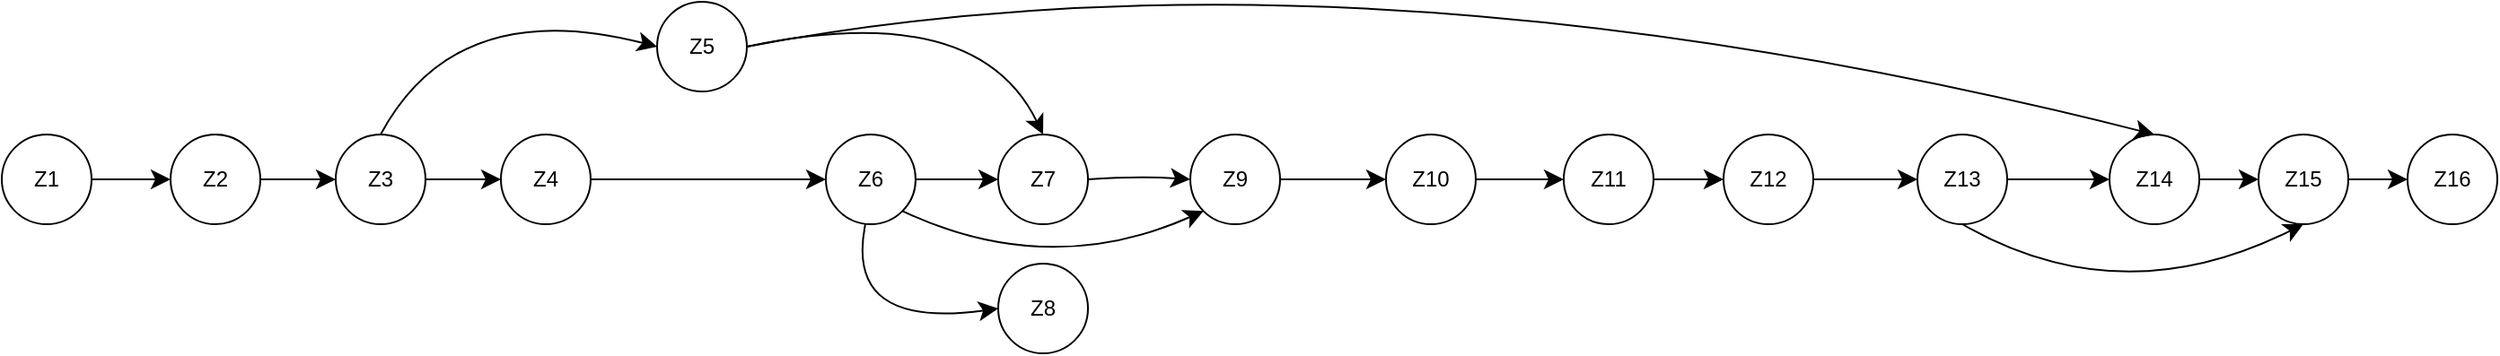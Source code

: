 <mxfile version="26.1.1">
  <diagram name="Страница — 1" id="STzQ8aewgTV2EY0n8kZg">
    <mxGraphModel dx="593" dy="1155" grid="0" gridSize="10" guides="1" tooltips="1" connect="1" arrows="1" fold="1" page="0" pageScale="1" pageWidth="827" pageHeight="1169" math="0" shadow="0">
      <root>
        <mxCell id="0" />
        <mxCell id="1" parent="0" />
        <mxCell id="CLzal9uq0jq4ATwJNPA3-1" value="Z1" style="ellipse;whiteSpace=wrap;html=1;aspect=fixed;" vertex="1" parent="1">
          <mxGeometry x="4" y="15" width="50" height="50" as="geometry" />
        </mxCell>
        <mxCell id="CLzal9uq0jq4ATwJNPA3-2" value="Z2" style="ellipse;whiteSpace=wrap;html=1;aspect=fixed;" vertex="1" parent="1">
          <mxGeometry x="98" y="15" width="50" height="50" as="geometry" />
        </mxCell>
        <mxCell id="CLzal9uq0jq4ATwJNPA3-3" value="Z3" style="ellipse;whiteSpace=wrap;html=1;aspect=fixed;" vertex="1" parent="1">
          <mxGeometry x="190" y="15" width="50" height="50" as="geometry" />
        </mxCell>
        <mxCell id="CLzal9uq0jq4ATwJNPA3-4" value="Z4" style="ellipse;whiteSpace=wrap;html=1;aspect=fixed;" vertex="1" parent="1">
          <mxGeometry x="282" y="15" width="50" height="50" as="geometry" />
        </mxCell>
        <mxCell id="CLzal9uq0jq4ATwJNPA3-5" value="Z5" style="ellipse;whiteSpace=wrap;html=1;aspect=fixed;" vertex="1" parent="1">
          <mxGeometry x="369" y="-59" width="50" height="50" as="geometry" />
        </mxCell>
        <mxCell id="CLzal9uq0jq4ATwJNPA3-6" value="Z6" style="ellipse;whiteSpace=wrap;html=1;aspect=fixed;" vertex="1" parent="1">
          <mxGeometry x="463" y="15" width="50" height="50" as="geometry" />
        </mxCell>
        <mxCell id="CLzal9uq0jq4ATwJNPA3-7" value="Z7" style="ellipse;whiteSpace=wrap;html=1;aspect=fixed;" vertex="1" parent="1">
          <mxGeometry x="559" y="15" width="50" height="50" as="geometry" />
        </mxCell>
        <mxCell id="CLzal9uq0jq4ATwJNPA3-8" value="Z8" style="ellipse;whiteSpace=wrap;html=1;aspect=fixed;" vertex="1" parent="1">
          <mxGeometry x="559" y="87" width="50" height="50" as="geometry" />
        </mxCell>
        <mxCell id="CLzal9uq0jq4ATwJNPA3-9" value="Z9&lt;span style=&quot;color: rgba(0, 0, 0, 0); font-family: monospace; font-size: 0px; text-align: start; text-wrap-mode: nowrap;&quot;&gt;%3CmxGraphModel%3E%3Croot%3E%3CmxCell%20id%3D%220%22%2F%3E%3CmxCell%20id%3D%221%22%20parent%3D%220%22%2F%3E%3CmxCell%20id%3D%222%22%20value%3D%22Z1%22%20style%3D%22ellipse%3BwhiteSpace%3Dwrap%3Bhtml%3D1%3Baspect%3Dfixed%3B%22%20vertex%3D%221%22%20parent%3D%221%22%3E%3CmxGeometry%20x%3D%224%22%20y%3D%2215%22%20width%3D%2250%22%20height%3D%2250%22%20as%3D%22geometry%22%2F%3E%3C%2FmxCell%3E%3C%2Froot%3E%3C%2FmxGraphModel%3E&lt;/span&gt;" style="ellipse;whiteSpace=wrap;html=1;aspect=fixed;" vertex="1" parent="1">
          <mxGeometry x="666" y="15" width="50" height="50" as="geometry" />
        </mxCell>
        <mxCell id="CLzal9uq0jq4ATwJNPA3-10" value="Z14" style="ellipse;whiteSpace=wrap;html=1;aspect=fixed;" vertex="1" parent="1">
          <mxGeometry x="1178" y="15" width="50" height="50" as="geometry" />
        </mxCell>
        <mxCell id="CLzal9uq0jq4ATwJNPA3-11" value="Z10" style="ellipse;whiteSpace=wrap;html=1;aspect=fixed;" vertex="1" parent="1">
          <mxGeometry x="775" y="15" width="50" height="50" as="geometry" />
        </mxCell>
        <mxCell id="CLzal9uq0jq4ATwJNPA3-13" value="Z11" style="ellipse;whiteSpace=wrap;html=1;aspect=fixed;" vertex="1" parent="1">
          <mxGeometry x="874" y="15" width="50" height="50" as="geometry" />
        </mxCell>
        <mxCell id="CLzal9uq0jq4ATwJNPA3-14" value="Z12" style="ellipse;whiteSpace=wrap;html=1;aspect=fixed;" vertex="1" parent="1">
          <mxGeometry x="963" y="15" width="50" height="50" as="geometry" />
        </mxCell>
        <mxCell id="CLzal9uq0jq4ATwJNPA3-15" value="Z13" style="ellipse;whiteSpace=wrap;html=1;aspect=fixed;" vertex="1" parent="1">
          <mxGeometry x="1071" y="15" width="50" height="50" as="geometry" />
        </mxCell>
        <mxCell id="CLzal9uq0jq4ATwJNPA3-16" value="" style="endArrow=classic;html=1;rounded=0;fontSize=12;startSize=8;endSize=8;curved=1;exitX=1;exitY=0.5;exitDx=0;exitDy=0;entryX=0;entryY=0.5;entryDx=0;entryDy=0;" edge="1" parent="1" source="CLzal9uq0jq4ATwJNPA3-1" target="CLzal9uq0jq4ATwJNPA3-2">
          <mxGeometry width="50" height="50" relative="1" as="geometry">
            <mxPoint x="169" y="72" as="sourcePoint" />
            <mxPoint x="219" y="22" as="targetPoint" />
          </mxGeometry>
        </mxCell>
        <mxCell id="CLzal9uq0jq4ATwJNPA3-18" value="" style="endArrow=classic;html=1;rounded=0;fontSize=12;startSize=8;endSize=8;curved=1;exitX=1;exitY=0.5;exitDx=0;exitDy=0;entryX=0;entryY=0.5;entryDx=0;entryDy=0;" edge="1" parent="1" source="CLzal9uq0jq4ATwJNPA3-2" target="CLzal9uq0jq4ATwJNPA3-3">
          <mxGeometry width="50" height="50" relative="1" as="geometry">
            <mxPoint x="64" y="50" as="sourcePoint" />
            <mxPoint x="108" y="50" as="targetPoint" />
          </mxGeometry>
        </mxCell>
        <mxCell id="CLzal9uq0jq4ATwJNPA3-22" value="" style="endArrow=classic;html=1;rounded=0;fontSize=12;startSize=8;endSize=8;curved=1;exitX=1;exitY=0.5;exitDx=0;exitDy=0;entryX=0;entryY=0.5;entryDx=0;entryDy=0;" edge="1" parent="1" source="CLzal9uq0jq4ATwJNPA3-3" target="CLzal9uq0jq4ATwJNPA3-4">
          <mxGeometry width="50" height="50" relative="1" as="geometry">
            <mxPoint x="74" y="60" as="sourcePoint" />
            <mxPoint x="118" y="60" as="targetPoint" />
          </mxGeometry>
        </mxCell>
        <mxCell id="CLzal9uq0jq4ATwJNPA3-31" value="" style="endArrow=classic;html=1;rounded=0;fontSize=12;startSize=8;endSize=8;curved=1;exitX=1;exitY=0.5;exitDx=0;exitDy=0;entryX=0;entryY=0.5;entryDx=0;entryDy=0;" edge="1" parent="1" source="CLzal9uq0jq4ATwJNPA3-6" target="CLzal9uq0jq4ATwJNPA3-7">
          <mxGeometry width="50" height="50" relative="1" as="geometry">
            <mxPoint x="434" y="50" as="sourcePoint" />
            <mxPoint x="476" y="50" as="targetPoint" />
          </mxGeometry>
        </mxCell>
        <mxCell id="CLzal9uq0jq4ATwJNPA3-43" value="" style="endArrow=classic;html=1;rounded=0;fontSize=12;startSize=8;endSize=8;curved=1;exitX=1;exitY=0.5;exitDx=0;exitDy=0;entryX=0;entryY=0.5;entryDx=0;entryDy=0;" edge="1" parent="1" source="CLzal9uq0jq4ATwJNPA3-9" target="CLzal9uq0jq4ATwJNPA3-11">
          <mxGeometry width="50" height="50" relative="1" as="geometry">
            <mxPoint x="464" y="80" as="sourcePoint" />
            <mxPoint x="506" y="80" as="targetPoint" />
          </mxGeometry>
        </mxCell>
        <mxCell id="CLzal9uq0jq4ATwJNPA3-46" value="" style="endArrow=classic;html=1;rounded=0;fontSize=12;startSize=8;endSize=8;curved=1;exitX=1;exitY=0.5;exitDx=0;exitDy=0;entryX=0;entryY=0.5;entryDx=0;entryDy=0;" edge="1" parent="1" source="CLzal9uq0jq4ATwJNPA3-11" target="CLzal9uq0jq4ATwJNPA3-13">
          <mxGeometry width="50" height="50" relative="1" as="geometry">
            <mxPoint x="619" y="50" as="sourcePoint" />
            <mxPoint x="661" y="50" as="targetPoint" />
          </mxGeometry>
        </mxCell>
        <mxCell id="CLzal9uq0jq4ATwJNPA3-50" value="" style="endArrow=classic;html=1;rounded=0;fontSize=12;startSize=8;endSize=8;curved=1;exitX=1;exitY=0.5;exitDx=0;exitDy=0;entryX=0;entryY=0.5;entryDx=0;entryDy=0;" edge="1" parent="1" source="CLzal9uq0jq4ATwJNPA3-13" target="CLzal9uq0jq4ATwJNPA3-14">
          <mxGeometry width="50" height="50" relative="1" as="geometry">
            <mxPoint x="895" y="50" as="sourcePoint" />
            <mxPoint x="932" y="50" as="targetPoint" />
          </mxGeometry>
        </mxCell>
        <mxCell id="CLzal9uq0jq4ATwJNPA3-56" value="" style="endArrow=classic;html=1;rounded=0;fontSize=12;startSize=8;endSize=8;curved=1;exitX=1;exitY=0.5;exitDx=0;exitDy=0;entryX=0;entryY=0.5;entryDx=0;entryDy=0;" edge="1" parent="1" source="CLzal9uq0jq4ATwJNPA3-15" target="CLzal9uq0jq4ATwJNPA3-10">
          <mxGeometry width="50" height="50" relative="1" as="geometry">
            <mxPoint x="915" y="70" as="sourcePoint" />
            <mxPoint x="952" y="70" as="targetPoint" />
          </mxGeometry>
        </mxCell>
        <mxCell id="CLzal9uq0jq4ATwJNPA3-74" value="Z15" style="ellipse;whiteSpace=wrap;html=1;aspect=fixed;" vertex="1" parent="1">
          <mxGeometry x="1261" y="15" width="50" height="50" as="geometry" />
        </mxCell>
        <mxCell id="CLzal9uq0jq4ATwJNPA3-75" value="Z16" style="ellipse;whiteSpace=wrap;html=1;aspect=fixed;" vertex="1" parent="1">
          <mxGeometry x="1344" y="15" width="50" height="50" as="geometry" />
        </mxCell>
        <mxCell id="CLzal9uq0jq4ATwJNPA3-102" value="" style="endArrow=classic;html=1;rounded=0;fontSize=12;startSize=8;endSize=8;curved=1;exitX=0.5;exitY=0;exitDx=0;exitDy=0;entryX=0;entryY=0.5;entryDx=0;entryDy=0;" edge="1" parent="1" source="CLzal9uq0jq4ATwJNPA3-3" target="CLzal9uq0jq4ATwJNPA3-5">
          <mxGeometry width="50" height="50" relative="1" as="geometry">
            <mxPoint x="310" y="133" as="sourcePoint" />
            <mxPoint x="360" y="83" as="targetPoint" />
            <Array as="points">
              <mxPoint x="257" y="-63" />
            </Array>
          </mxGeometry>
        </mxCell>
        <mxCell id="CLzal9uq0jq4ATwJNPA3-104" value="" style="endArrow=classic;html=1;rounded=0;fontSize=12;startSize=8;endSize=8;curved=1;exitX=1;exitY=0.5;exitDx=0;exitDy=0;entryX=0;entryY=0.5;entryDx=0;entryDy=0;" edge="1" parent="1" source="CLzal9uq0jq4ATwJNPA3-4" target="CLzal9uq0jq4ATwJNPA3-6">
          <mxGeometry width="50" height="50" relative="1" as="geometry">
            <mxPoint x="250" y="50" as="sourcePoint" />
            <mxPoint x="292" y="50" as="targetPoint" />
          </mxGeometry>
        </mxCell>
        <mxCell id="CLzal9uq0jq4ATwJNPA3-105" value="" style="endArrow=classic;html=1;rounded=0;fontSize=12;startSize=8;endSize=8;curved=1;exitX=1;exitY=0.5;exitDx=0;exitDy=0;entryX=0.5;entryY=0;entryDx=0;entryDy=0;" edge="1" parent="1" source="CLzal9uq0jq4ATwJNPA3-5" target="CLzal9uq0jq4ATwJNPA3-7">
          <mxGeometry width="50" height="50" relative="1" as="geometry">
            <mxPoint x="429" y="-24" as="sourcePoint" />
            <mxPoint x="498" y="25" as="targetPoint" />
            <Array as="points">
              <mxPoint x="547" y="-61" />
            </Array>
          </mxGeometry>
        </mxCell>
        <mxCell id="CLzal9uq0jq4ATwJNPA3-106" value="" style="endArrow=classic;html=1;rounded=0;fontSize=12;startSize=8;endSize=8;curved=1;entryX=0;entryY=0.5;entryDx=0;entryDy=0;" edge="1" parent="1" target="CLzal9uq0jq4ATwJNPA3-8">
          <mxGeometry width="50" height="50" relative="1" as="geometry">
            <mxPoint x="485" y="65" as="sourcePoint" />
            <mxPoint x="569" y="50" as="targetPoint" />
            <Array as="points">
              <mxPoint x="473" y="124" />
            </Array>
          </mxGeometry>
        </mxCell>
        <mxCell id="CLzal9uq0jq4ATwJNPA3-107" value="" style="endArrow=classic;html=1;rounded=0;fontSize=12;startSize=8;endSize=8;curved=1;exitX=1;exitY=0.5;exitDx=0;exitDy=0;entryX=0;entryY=0.5;entryDx=0;entryDy=0;" edge="1" parent="1" source="CLzal9uq0jq4ATwJNPA3-7" target="CLzal9uq0jq4ATwJNPA3-9">
          <mxGeometry width="50" height="50" relative="1" as="geometry">
            <mxPoint x="533" y="60" as="sourcePoint" />
            <mxPoint x="579" y="60" as="targetPoint" />
            <Array as="points">
              <mxPoint x="638" y="38" />
            </Array>
          </mxGeometry>
        </mxCell>
        <mxCell id="CLzal9uq0jq4ATwJNPA3-108" value="" style="endArrow=classic;html=1;rounded=0;fontSize=12;startSize=8;endSize=8;curved=1;exitX=1;exitY=1;exitDx=0;exitDy=0;entryX=0;entryY=1;entryDx=0;entryDy=0;" edge="1" parent="1" source="CLzal9uq0jq4ATwJNPA3-6" target="CLzal9uq0jq4ATwJNPA3-9">
          <mxGeometry width="50" height="50" relative="1" as="geometry">
            <mxPoint x="619" y="50" as="sourcePoint" />
            <mxPoint x="676" y="50" as="targetPoint" />
            <Array as="points">
              <mxPoint x="587" y="96" />
            </Array>
          </mxGeometry>
        </mxCell>
        <mxCell id="CLzal9uq0jq4ATwJNPA3-109" value="" style="endArrow=classic;html=1;rounded=0;fontSize=12;startSize=8;endSize=8;curved=1;exitX=0.5;exitY=1;exitDx=0;exitDy=0;entryX=0.5;entryY=1;entryDx=0;entryDy=0;" edge="1" parent="1" source="CLzal9uq0jq4ATwJNPA3-15" target="CLzal9uq0jq4ATwJNPA3-74">
          <mxGeometry width="50" height="50" relative="1" as="geometry">
            <mxPoint x="934" y="50" as="sourcePoint" />
            <mxPoint x="973" y="50" as="targetPoint" />
            <Array as="points">
              <mxPoint x="1184" y="116" />
            </Array>
          </mxGeometry>
        </mxCell>
        <mxCell id="CLzal9uq0jq4ATwJNPA3-110" value="" style="endArrow=classic;html=1;rounded=0;fontSize=12;startSize=8;endSize=8;curved=1;exitX=1;exitY=0.5;exitDx=0;exitDy=0;entryX=0.5;entryY=0;entryDx=0;entryDy=0;" edge="1" parent="1" source="CLzal9uq0jq4ATwJNPA3-5" target="CLzal9uq0jq4ATwJNPA3-10">
          <mxGeometry width="50" height="50" relative="1" as="geometry">
            <mxPoint x="429" y="-24" as="sourcePoint" />
            <mxPoint x="594" y="25" as="targetPoint" />
            <Array as="points">
              <mxPoint x="757" y="-98" />
            </Array>
          </mxGeometry>
        </mxCell>
        <mxCell id="CLzal9uq0jq4ATwJNPA3-111" value="" style="endArrow=classic;html=1;rounded=0;fontSize=12;startSize=8;endSize=8;curved=1;exitX=1;exitY=0.5;exitDx=0;exitDy=0;entryX=0;entryY=0.5;entryDx=0;entryDy=0;" edge="1" parent="1" source="CLzal9uq0jq4ATwJNPA3-14" target="CLzal9uq0jq4ATwJNPA3-15">
          <mxGeometry width="50" height="50" relative="1" as="geometry">
            <mxPoint x="934" y="50" as="sourcePoint" />
            <mxPoint x="973" y="50" as="targetPoint" />
          </mxGeometry>
        </mxCell>
        <mxCell id="CLzal9uq0jq4ATwJNPA3-112" value="" style="endArrow=classic;html=1;rounded=0;fontSize=12;startSize=8;endSize=8;curved=1;exitX=1;exitY=0.5;exitDx=0;exitDy=0;entryX=0;entryY=0.5;entryDx=0;entryDy=0;" edge="1" parent="1" source="CLzal9uq0jq4ATwJNPA3-10" target="CLzal9uq0jq4ATwJNPA3-74">
          <mxGeometry width="50" height="50" relative="1" as="geometry">
            <mxPoint x="1131" y="50" as="sourcePoint" />
            <mxPoint x="1188" y="50" as="targetPoint" />
          </mxGeometry>
        </mxCell>
        <mxCell id="CLzal9uq0jq4ATwJNPA3-113" value="" style="endArrow=classic;html=1;rounded=0;fontSize=12;startSize=8;endSize=8;curved=1;exitX=1;exitY=0.5;exitDx=0;exitDy=0;entryX=0;entryY=0.5;entryDx=0;entryDy=0;" edge="1" parent="1" source="CLzal9uq0jq4ATwJNPA3-74" target="CLzal9uq0jq4ATwJNPA3-75">
          <mxGeometry width="50" height="50" relative="1" as="geometry">
            <mxPoint x="1131" y="50" as="sourcePoint" />
            <mxPoint x="1188" y="50" as="targetPoint" />
          </mxGeometry>
        </mxCell>
      </root>
    </mxGraphModel>
  </diagram>
</mxfile>
